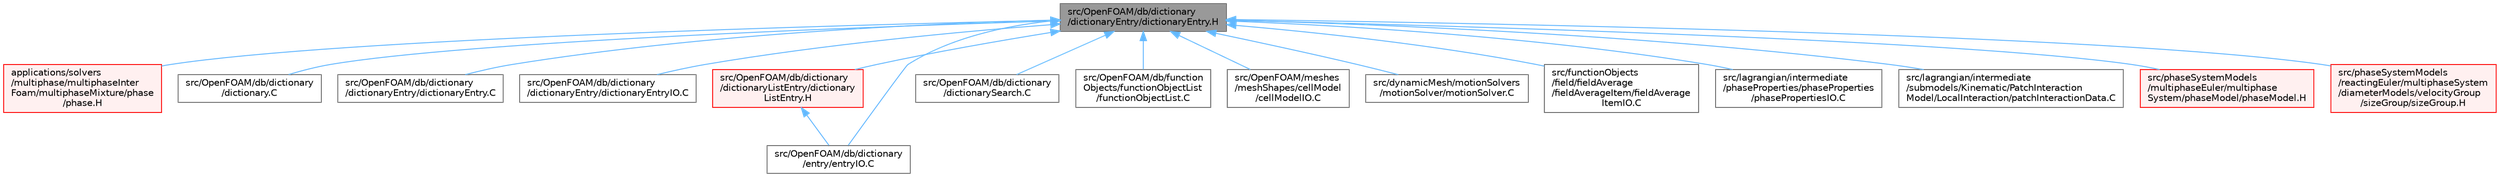digraph "src/OpenFOAM/db/dictionary/dictionaryEntry/dictionaryEntry.H"
{
 // LATEX_PDF_SIZE
  bgcolor="transparent";
  edge [fontname=Helvetica,fontsize=10,labelfontname=Helvetica,labelfontsize=10];
  node [fontname=Helvetica,fontsize=10,shape=box,height=0.2,width=0.4];
  Node1 [id="Node000001",label="src/OpenFOAM/db/dictionary\l/dictionaryEntry/dictionaryEntry.H",height=0.2,width=0.4,color="gray40", fillcolor="grey60", style="filled", fontcolor="black",tooltip=" "];
  Node1 -> Node2 [id="edge1_Node000001_Node000002",dir="back",color="steelblue1",style="solid",tooltip=" "];
  Node2 [id="Node000002",label="applications/solvers\l/multiphase/multiphaseInter\lFoam/multiphaseMixture/phase\l/phase.H",height=0.2,width=0.4,color="red", fillcolor="#FFF0F0", style="filled",URL="$phase_8H.html",tooltip=" "];
  Node1 -> Node5 [id="edge2_Node000001_Node000005",dir="back",color="steelblue1",style="solid",tooltip=" "];
  Node5 [id="Node000005",label="src/OpenFOAM/db/dictionary\l/dictionary.C",height=0.2,width=0.4,color="grey40", fillcolor="white", style="filled",URL="$dictionary_8C.html",tooltip=" "];
  Node1 -> Node6 [id="edge3_Node000001_Node000006",dir="back",color="steelblue1",style="solid",tooltip=" "];
  Node6 [id="Node000006",label="src/OpenFOAM/db/dictionary\l/dictionaryEntry/dictionaryEntry.C",height=0.2,width=0.4,color="grey40", fillcolor="white", style="filled",URL="$dictionaryEntry_8C.html",tooltip=" "];
  Node1 -> Node7 [id="edge4_Node000001_Node000007",dir="back",color="steelblue1",style="solid",tooltip=" "];
  Node7 [id="Node000007",label="src/OpenFOAM/db/dictionary\l/dictionaryEntry/dictionaryEntryIO.C",height=0.2,width=0.4,color="grey40", fillcolor="white", style="filled",URL="$dictionaryEntryIO_8C.html",tooltip=" "];
  Node1 -> Node8 [id="edge5_Node000001_Node000008",dir="back",color="steelblue1",style="solid",tooltip=" "];
  Node8 [id="Node000008",label="src/OpenFOAM/db/dictionary\l/dictionaryListEntry/dictionary\lListEntry.H",height=0.2,width=0.4,color="red", fillcolor="#FFF0F0", style="filled",URL="$dictionaryListEntry_8H.html",tooltip=" "];
  Node8 -> Node10 [id="edge6_Node000008_Node000010",dir="back",color="steelblue1",style="solid",tooltip=" "];
  Node10 [id="Node000010",label="src/OpenFOAM/db/dictionary\l/entry/entryIO.C",height=0.2,width=0.4,color="grey40", fillcolor="white", style="filled",URL="$entryIO_8C.html",tooltip=" "];
  Node1 -> Node11 [id="edge7_Node000001_Node000011",dir="back",color="steelblue1",style="solid",tooltip=" "];
  Node11 [id="Node000011",label="src/OpenFOAM/db/dictionary\l/dictionarySearch.C",height=0.2,width=0.4,color="grey40", fillcolor="white", style="filled",URL="$dictionarySearch_8C.html",tooltip=" "];
  Node1 -> Node10 [id="edge8_Node000001_Node000010",dir="back",color="steelblue1",style="solid",tooltip=" "];
  Node1 -> Node12 [id="edge9_Node000001_Node000012",dir="back",color="steelblue1",style="solid",tooltip=" "];
  Node12 [id="Node000012",label="src/OpenFOAM/db/function\lObjects/functionObjectList\l/functionObjectList.C",height=0.2,width=0.4,color="grey40", fillcolor="white", style="filled",URL="$functionObjectList_8C.html",tooltip=" "];
  Node1 -> Node13 [id="edge10_Node000001_Node000013",dir="back",color="steelblue1",style="solid",tooltip=" "];
  Node13 [id="Node000013",label="src/OpenFOAM/meshes\l/meshShapes/cellModel\l/cellModelIO.C",height=0.2,width=0.4,color="grey40", fillcolor="white", style="filled",URL="$cellModelIO_8C.html",tooltip=" "];
  Node1 -> Node14 [id="edge11_Node000001_Node000014",dir="back",color="steelblue1",style="solid",tooltip=" "];
  Node14 [id="Node000014",label="src/dynamicMesh/motionSolvers\l/motionSolver/motionSolver.C",height=0.2,width=0.4,color="grey40", fillcolor="white", style="filled",URL="$motionSolver_8C.html",tooltip=" "];
  Node1 -> Node15 [id="edge12_Node000001_Node000015",dir="back",color="steelblue1",style="solid",tooltip=" "];
  Node15 [id="Node000015",label="src/functionObjects\l/field/fieldAverage\l/fieldAverageItem/fieldAverage\lItemIO.C",height=0.2,width=0.4,color="grey40", fillcolor="white", style="filled",URL="$fieldAverageItemIO_8C.html",tooltip=" "];
  Node1 -> Node16 [id="edge13_Node000001_Node000016",dir="back",color="steelblue1",style="solid",tooltip=" "];
  Node16 [id="Node000016",label="src/lagrangian/intermediate\l/phaseProperties/phaseProperties\l/phasePropertiesIO.C",height=0.2,width=0.4,color="grey40", fillcolor="white", style="filled",URL="$phasePropertiesIO_8C.html",tooltip=" "];
  Node1 -> Node17 [id="edge14_Node000001_Node000017",dir="back",color="steelblue1",style="solid",tooltip=" "];
  Node17 [id="Node000017",label="src/lagrangian/intermediate\l/submodels/Kinematic/PatchInteraction\lModel/LocalInteraction/patchInteractionData.C",height=0.2,width=0.4,color="grey40", fillcolor="white", style="filled",URL="$patchInteractionData_8C.html",tooltip=" "];
  Node1 -> Node18 [id="edge15_Node000001_Node000018",dir="back",color="steelblue1",style="solid",tooltip=" "];
  Node18 [id="Node000018",label="src/phaseSystemModels\l/multiphaseEuler/multiphase\lSystem/phaseModel/phaseModel.H",height=0.2,width=0.4,color="red", fillcolor="#FFF0F0", style="filled",URL="$src_2phaseSystemModels_2multiphaseEuler_2multiphaseSystem_2phaseModel_2phaseModel_8H.html",tooltip=" "];
  Node1 -> Node20 [id="edge16_Node000001_Node000020",dir="back",color="steelblue1",style="solid",tooltip=" "];
  Node20 [id="Node000020",label="src/phaseSystemModels\l/reactingEuler/multiphaseSystem\l/diameterModels/velocityGroup\l/sizeGroup/sizeGroup.H",height=0.2,width=0.4,color="red", fillcolor="#FFF0F0", style="filled",URL="$sizeGroup_8H.html",tooltip=" "];
}
